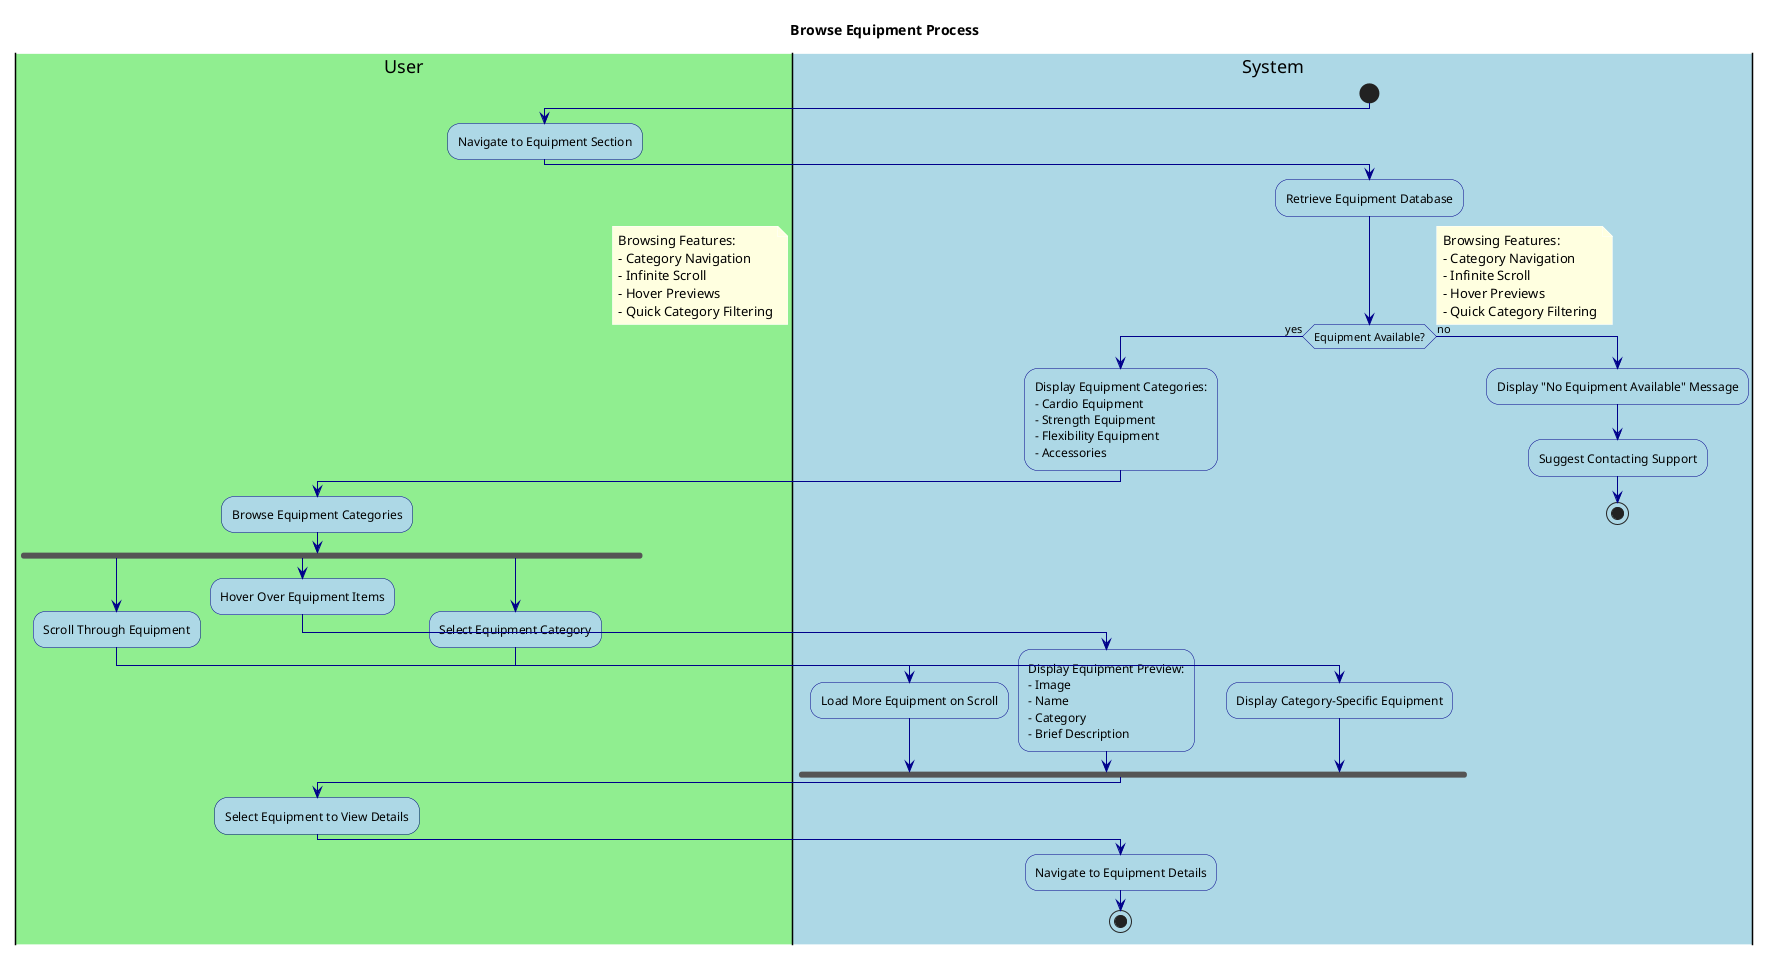 @startuml BrowseEquipment

' Styling
skinparam backgroundColor white
skinparam activity {
    BackgroundColor LightBlue
    BorderColor DarkBlue
    FontColor Black
}
skinparam arrow {
    Color DarkBlue
    FontColor Black
}
skinparam note {
    BackgroundColor LightYellow
    BorderColor DarkYellow
    FontColor Black
}

title Browse Equipment Process

|#LightGreen|User|
|#LightBlue|System|

start

|User|
:Navigate to Equipment Section;

|System|
:Retrieve Equipment Database;

if (Equipment Available?) then (yes)
  :Display Equipment Categories:
  - Cardio Equipment
  - Strength Equipment
  - Flexibility Equipment
  - Accessories;
  
  |User|
  :Browse Equipment Categories;
  
  fork
    |User|
    :Scroll Through Equipment;
    
    |System|
    :Load More Equipment on Scroll;
  fork again
    |User|
    :Hover Over Equipment Items;
    
    |System|
    :Display Equipment Preview:
    - Image
    - Name
    - Category
    - Brief Description;
  fork again
    |User|
    :Select Equipment Category;
    
    |System|
    :Display Category-Specific Equipment;
  end fork
  
  |User|
  :Select Equipment to View Details;
  
  |System|
  :Navigate to Equipment Details;
  
  stop
else (no)
  :Display "No Equipment Available" Message;
  :Suggest Contacting Support;
  
  stop
endif

note right
  Browsing Features:
  - Category Navigation
  - Infinite Scroll
  - Hover Previews
  - Quick Category Filtering
end note

@enduml 